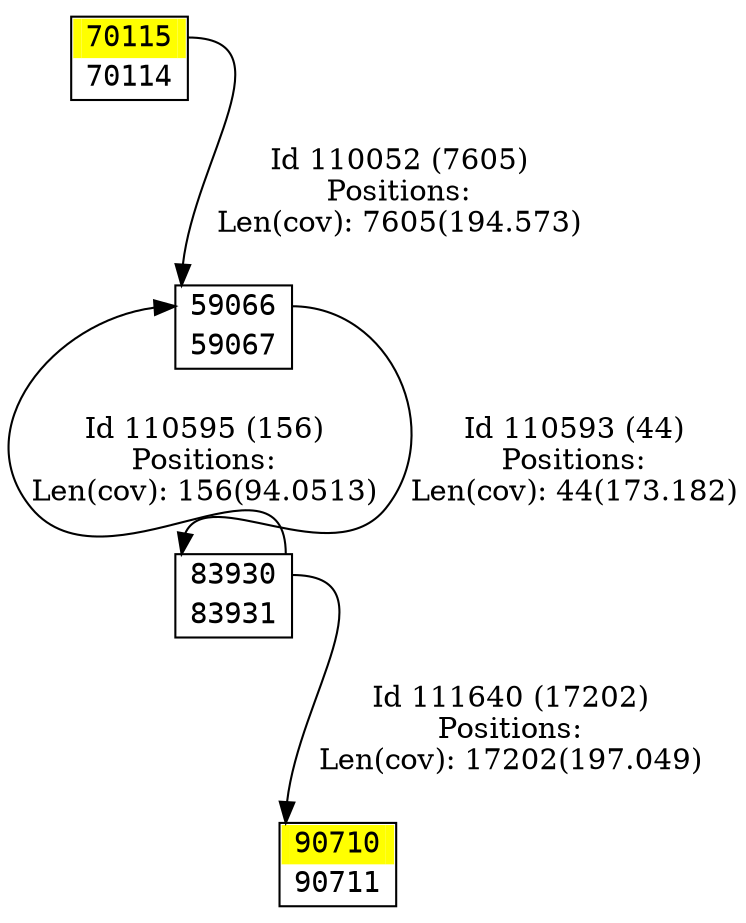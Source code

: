 digraph graph_picture {
node[fontname=<Courier> ,penwidth=<1.8> ,shape=<plaintext> ]
vertex_59066_59067[label=<<TABLE BORDER="1" CELLSPACING="0" >
<TR><TD BORDER="0" PORT = "port_59066_in" color="white" bgcolor="white" ></TD><TD BORDER="0" color="white" bgcolor="white" >59066</TD><TD BORDER="0" PORT = "port_59066_out" color="white" bgcolor="white" ></TD></TR>
<TR><TD BORDER="0" PORT = "port_59067_out" color="white" bgcolor="white" ></TD><TD BORDER="0" color="white" bgcolor="white" >59067</TD><TD BORDER="0" PORT = "port_59067_in" color="white" bgcolor="white" ></TD></TR>
</TABLE>> ,color=<black> ,URL=</vertex/59066.svg> ]
vertex_70114_70115[label=<<TABLE BORDER="1" CELLSPACING="0" >
<TR><TD BORDER="0" PORT = "port_70115_in" color="yellow" bgcolor="yellow" ></TD><TD BORDER="0" color="yellow" bgcolor="yellow" >70115</TD><TD BORDER="0" PORT = "port_70115_out" color="yellow" bgcolor="yellow" ></TD></TR>
<TR><TD BORDER="0" PORT = "port_70114_out" color="white" bgcolor="white" ></TD><TD BORDER="0" color="white" bgcolor="white" >70114</TD><TD BORDER="0" PORT = "port_70114_in" color="white" bgcolor="white" ></TD></TR>
</TABLE>> ,color=<black> ,URL=</vertex/70115.svg> ]
vertex_83930_83931[label=<<TABLE BORDER="1" CELLSPACING="0" >
<TR><TD BORDER="0" PORT = "port_83930_in" color="white" bgcolor="white" ></TD><TD BORDER="0" color="white" bgcolor="white" >83930</TD><TD BORDER="0" PORT = "port_83930_out" color="white" bgcolor="white" ></TD></TR>
<TR><TD BORDER="0" PORT = "port_83931_out" color="white" bgcolor="white" ></TD><TD BORDER="0" color="white" bgcolor="white" >83931</TD><TD BORDER="0" PORT = "port_83931_in" color="white" bgcolor="white" ></TD></TR>
</TABLE>> ,color=<black> ,URL=</vertex/83930.svg> ]
vertex_90710_90711[label=<<TABLE BORDER="1" CELLSPACING="0" >
<TR><TD BORDER="0" PORT = "port_90710_in" color="yellow" bgcolor="yellow" ></TD><TD BORDER="0" color="yellow" bgcolor="yellow" >90710</TD><TD BORDER="0" PORT = "port_90710_out" color="yellow" bgcolor="yellow" ></TD></TR>
<TR><TD BORDER="0" PORT = "port_90711_out" color="white" bgcolor="white" ></TD><TD BORDER="0" color="white" bgcolor="white" >90711</TD><TD BORDER="0" PORT = "port_90711_in" color="white" bgcolor="white" ></TD></TR>
</TABLE>> ,color=<black> ,URL=</vertex/90710.svg> ]
vertex_70114_70115:port_70115_out->vertex_59066_59067:port_59066_in[label="Id 110052 (7605)\nPositions:\nLen(cov): 7605(194.573)" ,color=<black> ]
vertex_59066_59067:port_59066_out->vertex_83930_83931:port_83930_in[label="Id 110593 (44)\nPositions:\nLen(cov): 44(173.182)" ,color=<black> ]
vertex_83930_83931:port_83930_out->vertex_59066_59067:port_59066_in[label="Id 110595 (156)\nPositions:\nLen(cov): 156(94.0513)" ,color=<black> ]
vertex_83930_83931:port_83930_out->vertex_90710_90711:port_90710_in[label="Id 111640 (17202)\nPositions:\nLen(cov): 17202(197.049)" ,color=<black> ]
}
